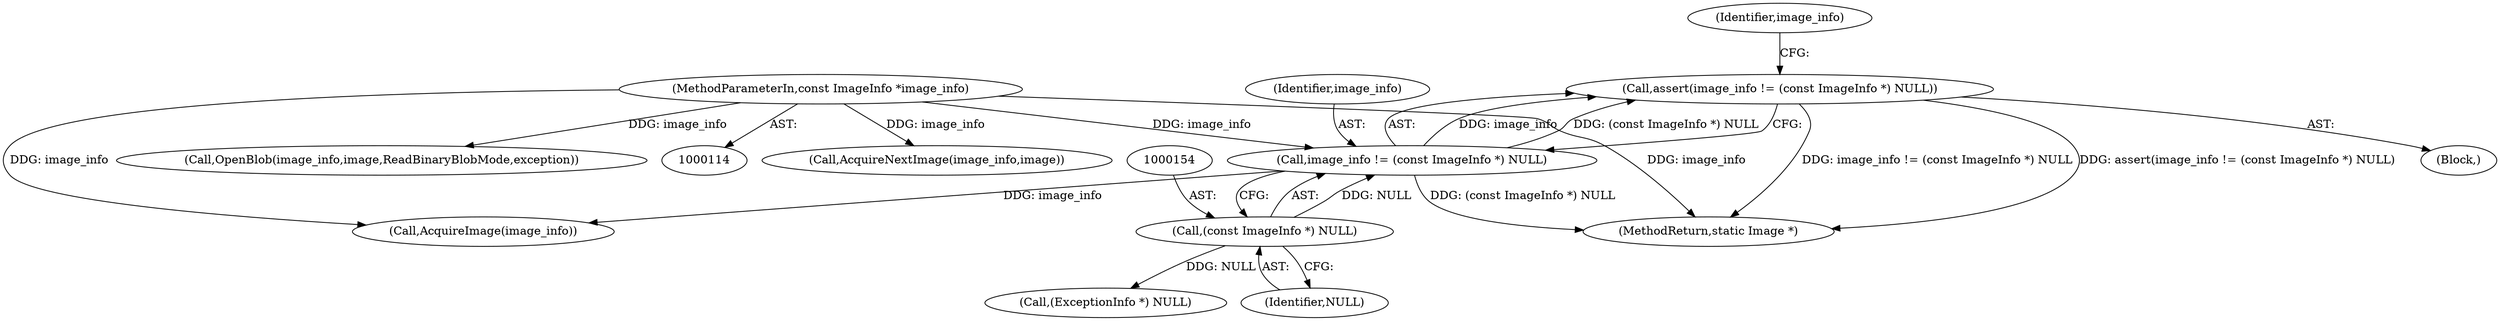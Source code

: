 digraph "0_ImageMagick_f6e9d0d9955e85bdd7540b251cd50d598dacc5e6_41@API" {
"1000150" [label="(Call,assert(image_info != (const ImageInfo *) NULL))"];
"1000151" [label="(Call,image_info != (const ImageInfo *) NULL)"];
"1000115" [label="(MethodParameterIn,const ImageInfo *image_info)"];
"1000153" [label="(Call,(const ImageInfo *) NULL)"];
"1000150" [label="(Call,assert(image_info != (const ImageInfo *) NULL))"];
"1000152" [label="(Identifier,image_info)"];
"1001239" [label="(MethodReturn,static Image *)"];
"1000115" [label="(MethodParameterIn,const ImageInfo *image_info)"];
"1000180" [label="(Call,(ExceptionInfo *) NULL)"];
"1001192" [label="(Call,AcquireNextImage(image_info,image))"];
"1000191" [label="(Call,AcquireImage(image_info))"];
"1000195" [label="(Call,OpenBlob(image_info,image,ReadBinaryBlobMode,exception))"];
"1000151" [label="(Call,image_info != (const ImageInfo *) NULL)"];
"1000153" [label="(Call,(const ImageInfo *) NULL)"];
"1000117" [label="(Block,)"];
"1000155" [label="(Identifier,NULL)"];
"1000159" [label="(Identifier,image_info)"];
"1000150" -> "1000117"  [label="AST: "];
"1000150" -> "1000151"  [label="CFG: "];
"1000151" -> "1000150"  [label="AST: "];
"1000159" -> "1000150"  [label="CFG: "];
"1000150" -> "1001239"  [label="DDG: image_info != (const ImageInfo *) NULL"];
"1000150" -> "1001239"  [label="DDG: assert(image_info != (const ImageInfo *) NULL)"];
"1000151" -> "1000150"  [label="DDG: image_info"];
"1000151" -> "1000150"  [label="DDG: (const ImageInfo *) NULL"];
"1000151" -> "1000153"  [label="CFG: "];
"1000152" -> "1000151"  [label="AST: "];
"1000153" -> "1000151"  [label="AST: "];
"1000151" -> "1001239"  [label="DDG: (const ImageInfo *) NULL"];
"1000115" -> "1000151"  [label="DDG: image_info"];
"1000153" -> "1000151"  [label="DDG: NULL"];
"1000151" -> "1000191"  [label="DDG: image_info"];
"1000115" -> "1000114"  [label="AST: "];
"1000115" -> "1001239"  [label="DDG: image_info"];
"1000115" -> "1000191"  [label="DDG: image_info"];
"1000115" -> "1000195"  [label="DDG: image_info"];
"1000115" -> "1001192"  [label="DDG: image_info"];
"1000153" -> "1000155"  [label="CFG: "];
"1000154" -> "1000153"  [label="AST: "];
"1000155" -> "1000153"  [label="AST: "];
"1000153" -> "1000180"  [label="DDG: NULL"];
}
